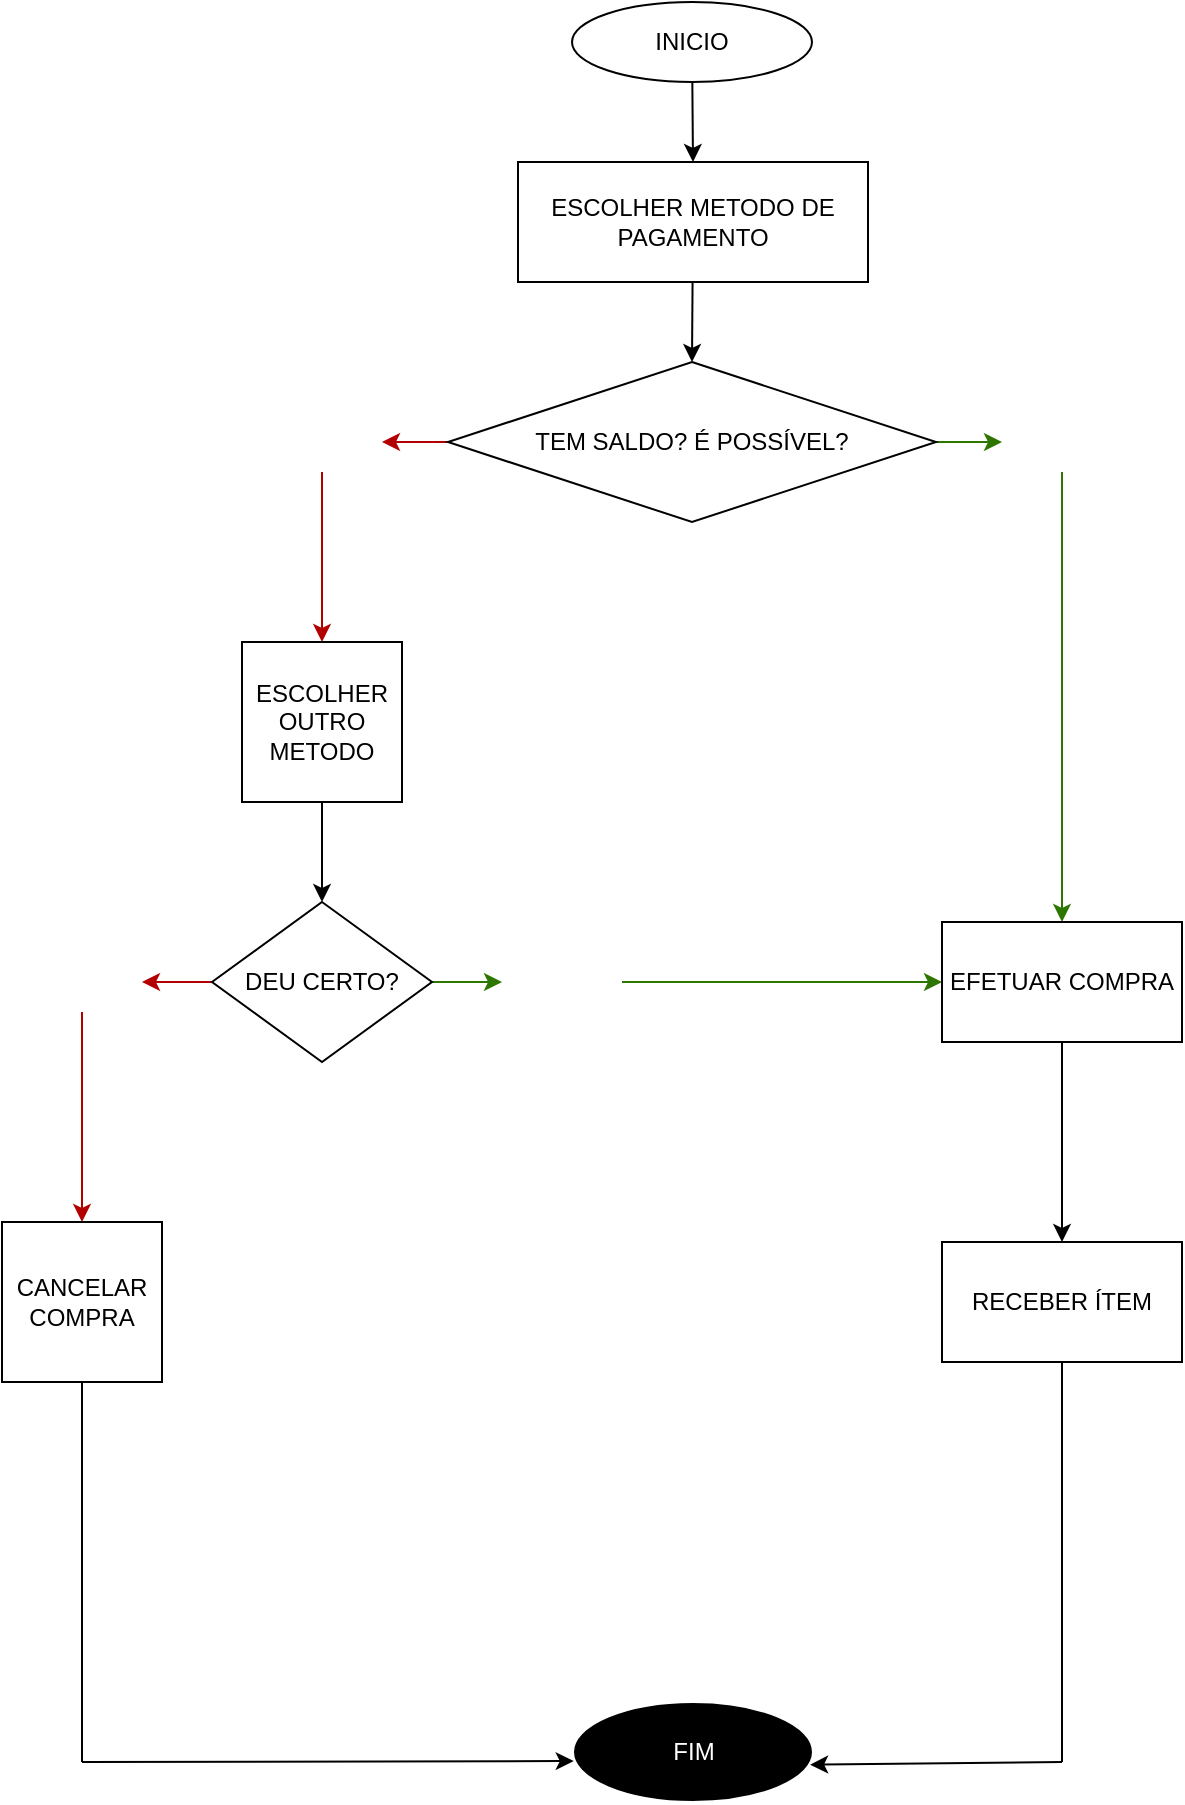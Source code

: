 <mxfile>
    <diagram id="MgNoewmFS0rXThI0HTy5" name="Page-1">
        <mxGraphModel dx="676" dy="405" grid="1" gridSize="10" guides="1" tooltips="1" connect="1" arrows="1" fold="1" page="1" pageScale="1" pageWidth="850" pageHeight="1100" math="0" shadow="0">
            <root>
                <mxCell id="0"/>
                <mxCell id="1" parent="0"/>
                <mxCell id="4" style="edgeStyle=none;html=1;entryX=0.5;entryY=0;entryDx=0;entryDy=0;fontColor=#000000;" edge="1" parent="1" source="2" target="6">
                    <mxGeometry relative="1" as="geometry">
                        <mxPoint x="425" y="130" as="targetPoint"/>
                    </mxGeometry>
                </mxCell>
                <mxCell id="2" value="INICIO" style="ellipse;whiteSpace=wrap;html=1;" vertex="1" parent="1">
                    <mxGeometry x="365" y="40" width="120" height="40" as="geometry"/>
                </mxCell>
                <mxCell id="9" style="edgeStyle=none;html=1;entryX=0.5;entryY=0;entryDx=0;entryDy=0;fontColor=#000000;" edge="1" parent="1" source="6" target="7">
                    <mxGeometry relative="1" as="geometry"/>
                </mxCell>
                <mxCell id="6" value="ESCOLHER METODO DE PAGAMENTO" style="rounded=0;whiteSpace=wrap;html=1;strokeColor=#000000;fontColor=#000000;fillColor=#FFFFFF;" vertex="1" parent="1">
                    <mxGeometry x="338" y="120" width="175" height="60" as="geometry"/>
                </mxCell>
                <mxCell id="16" style="edgeStyle=none;html=1;fontColor=#FFFFFF;fillColor=#e51400;strokeColor=#B20000;" edge="1" parent="1" source="7" target="14">
                    <mxGeometry relative="1" as="geometry"/>
                </mxCell>
                <mxCell id="17" style="edgeStyle=none;html=1;fontColor=#FFFFFF;fillColor=#60a917;strokeColor=#2D7600;" edge="1" parent="1" source="7" target="13">
                    <mxGeometry relative="1" as="geometry"/>
                </mxCell>
                <mxCell id="7" value="TEM SALDO? É POSSÍVEL?" style="rhombus;whiteSpace=wrap;html=1;strokeColor=#000000;fontColor=#000000;fillColor=#FFFFFF;" vertex="1" parent="1">
                    <mxGeometry x="303" y="220" width="244" height="80" as="geometry"/>
                </mxCell>
                <mxCell id="19" style="edgeStyle=none;html=1;fontColor=#FFFFFF;entryX=0.5;entryY=0;entryDx=0;entryDy=0;fillColor=#60a917;strokeColor=#2D7600;" edge="1" parent="1" source="13" target="27">
                    <mxGeometry relative="1" as="geometry">
                        <mxPoint x="600" y="360" as="targetPoint"/>
                    </mxGeometry>
                </mxCell>
                <mxCell id="13" value="SIM" style="text;html=1;strokeColor=none;fillColor=none;align=center;verticalAlign=middle;whiteSpace=wrap;rounded=0;fontColor=#FFFFFF;" vertex="1" parent="1">
                    <mxGeometry x="580" y="245" width="60" height="30" as="geometry"/>
                </mxCell>
                <mxCell id="18" style="edgeStyle=none;html=1;fontColor=#FFFFFF;entryX=0.5;entryY=0;entryDx=0;entryDy=0;fillColor=#e51400;strokeColor=#B20000;" edge="1" parent="1" source="14" target="20">
                    <mxGeometry relative="1" as="geometry">
                        <mxPoint x="240" y="360" as="targetPoint"/>
                    </mxGeometry>
                </mxCell>
                <mxCell id="14" value="NÃO" style="text;html=1;strokeColor=none;fillColor=none;align=center;verticalAlign=middle;whiteSpace=wrap;rounded=0;fontColor=#FFFFFF;" vertex="1" parent="1">
                    <mxGeometry x="210" y="245" width="60" height="30" as="geometry"/>
                </mxCell>
                <mxCell id="22" style="edgeStyle=none;html=1;entryX=0.5;entryY=0;entryDx=0;entryDy=0;fontColor=#000000;" edge="1" parent="1" source="20" target="21">
                    <mxGeometry relative="1" as="geometry"/>
                </mxCell>
                <mxCell id="20" value="&lt;font color=&quot;#000000&quot;&gt;ESCOLHER OUTRO METODO&lt;/font&gt;" style="whiteSpace=wrap;html=1;aspect=fixed;strokeColor=#000000;fontColor=#FFFFFF;fillColor=#FFFFFF;" vertex="1" parent="1">
                    <mxGeometry x="200" y="360" width="80" height="80" as="geometry"/>
                </mxCell>
                <mxCell id="25" style="edgeStyle=none;html=1;fontColor=#FFFFFF;fillColor=#e51400;strokeColor=#B20000;" edge="1" parent="1" source="21" target="23">
                    <mxGeometry relative="1" as="geometry"/>
                </mxCell>
                <mxCell id="26" style="edgeStyle=none;html=1;fontColor=#FFFFFF;fillColor=#60a917;strokeColor=#2D7600;" edge="1" parent="1" source="21" target="24">
                    <mxGeometry relative="1" as="geometry"/>
                </mxCell>
                <mxCell id="21" value="DEU CERTO?" style="rhombus;whiteSpace=wrap;html=1;strokeColor=#000000;fontColor=#000000;fillColor=#FFFFFF;" vertex="1" parent="1">
                    <mxGeometry x="185" y="490" width="110" height="80" as="geometry"/>
                </mxCell>
                <mxCell id="34" style="edgeStyle=none;html=1;entryX=0.5;entryY=0;entryDx=0;entryDy=0;fontColor=#000000;fillColor=#e51400;strokeColor=#B20000;" edge="1" parent="1" source="23" target="31">
                    <mxGeometry relative="1" as="geometry"/>
                </mxCell>
                <mxCell id="23" value="NÃO" style="text;html=1;strokeColor=none;fillColor=none;align=center;verticalAlign=middle;whiteSpace=wrap;rounded=0;fontColor=#FFFFFF;" vertex="1" parent="1">
                    <mxGeometry x="90" y="515" width="60" height="30" as="geometry"/>
                </mxCell>
                <mxCell id="28" style="edgeStyle=none;html=1;entryX=0;entryY=0.5;entryDx=0;entryDy=0;fontColor=#000000;fillColor=#60a917;strokeColor=#2D7600;" edge="1" parent="1" source="24" target="27">
                    <mxGeometry relative="1" as="geometry"/>
                </mxCell>
                <mxCell id="24" value="SIM" style="text;html=1;strokeColor=none;fillColor=none;align=center;verticalAlign=middle;whiteSpace=wrap;rounded=0;fontColor=#FFFFFF;" vertex="1" parent="1">
                    <mxGeometry x="330" y="515" width="60" height="30" as="geometry"/>
                </mxCell>
                <mxCell id="32" style="edgeStyle=none;html=1;fontColor=#000000;entryX=0.5;entryY=0;entryDx=0;entryDy=0;" edge="1" parent="1" source="27" target="33">
                    <mxGeometry relative="1" as="geometry">
                        <mxPoint x="610" y="650" as="targetPoint"/>
                    </mxGeometry>
                </mxCell>
                <mxCell id="27" value="&lt;font color=&quot;#000000&quot;&gt;EFETUAR COMPRA&lt;/font&gt;" style="rounded=0;whiteSpace=wrap;html=1;strokeColor=#000000;fontColor=#FFFFFF;fillColor=#FFFFFF;" vertex="1" parent="1">
                    <mxGeometry x="550" y="500" width="120" height="60" as="geometry"/>
                </mxCell>
                <mxCell id="31" value="CANCELAR COMPRA" style="whiteSpace=wrap;html=1;aspect=fixed;strokeColor=#000000;fontColor=#000000;fillColor=#FFFFFF;" vertex="1" parent="1">
                    <mxGeometry x="80" y="650" width="80" height="80" as="geometry"/>
                </mxCell>
                <mxCell id="33" value="RECEBER ÍTEM" style="rounded=0;whiteSpace=wrap;html=1;strokeColor=#000000;fontColor=#000000;fillColor=#FFFFFF;" vertex="1" parent="1">
                    <mxGeometry x="550" y="660" width="120" height="60" as="geometry"/>
                </mxCell>
                <mxCell id="36" value="" style="endArrow=none;html=1;fontColor=#000000;" edge="1" parent="1" source="31">
                    <mxGeometry width="50" height="50" relative="1" as="geometry">
                        <mxPoint x="120" y="780" as="sourcePoint"/>
                        <mxPoint x="120" y="920" as="targetPoint"/>
                    </mxGeometry>
                </mxCell>
                <mxCell id="37" value="" style="endArrow=none;html=1;fontColor=#000000;" edge="1" parent="1" source="33">
                    <mxGeometry width="50" height="50" relative="1" as="geometry">
                        <mxPoint x="610" y="770" as="sourcePoint"/>
                        <mxPoint x="610" y="920" as="targetPoint"/>
                    </mxGeometry>
                </mxCell>
                <mxCell id="38" value="" style="endArrow=classic;html=1;fontColor=#000000;entryX=0.003;entryY=0.591;entryDx=0;entryDy=0;entryPerimeter=0;" edge="1" parent="1" target="39">
                    <mxGeometry width="50" height="50" relative="1" as="geometry">
                        <mxPoint x="120" y="920" as="sourcePoint"/>
                        <mxPoint x="280" y="920" as="targetPoint"/>
                    </mxGeometry>
                </mxCell>
                <mxCell id="39" value="FIM" style="ellipse;whiteSpace=wrap;html=1;strokeColor=#FFFFFF;fontColor=#FFFFFF;fillColor=#000000;" vertex="1" parent="1">
                    <mxGeometry x="365.5" y="890" width="120" height="50" as="geometry"/>
                </mxCell>
                <mxCell id="40" value="" style="endArrow=classic;html=1;fontColor=#FFFFFF;entryX=0.988;entryY=0.627;entryDx=0;entryDy=0;entryPerimeter=0;" edge="1" parent="1" target="39">
                    <mxGeometry width="50" height="50" relative="1" as="geometry">
                        <mxPoint x="610" y="920" as="sourcePoint"/>
                        <mxPoint x="560" y="910" as="targetPoint"/>
                    </mxGeometry>
                </mxCell>
            </root>
        </mxGraphModel>
    </diagram>
</mxfile>
